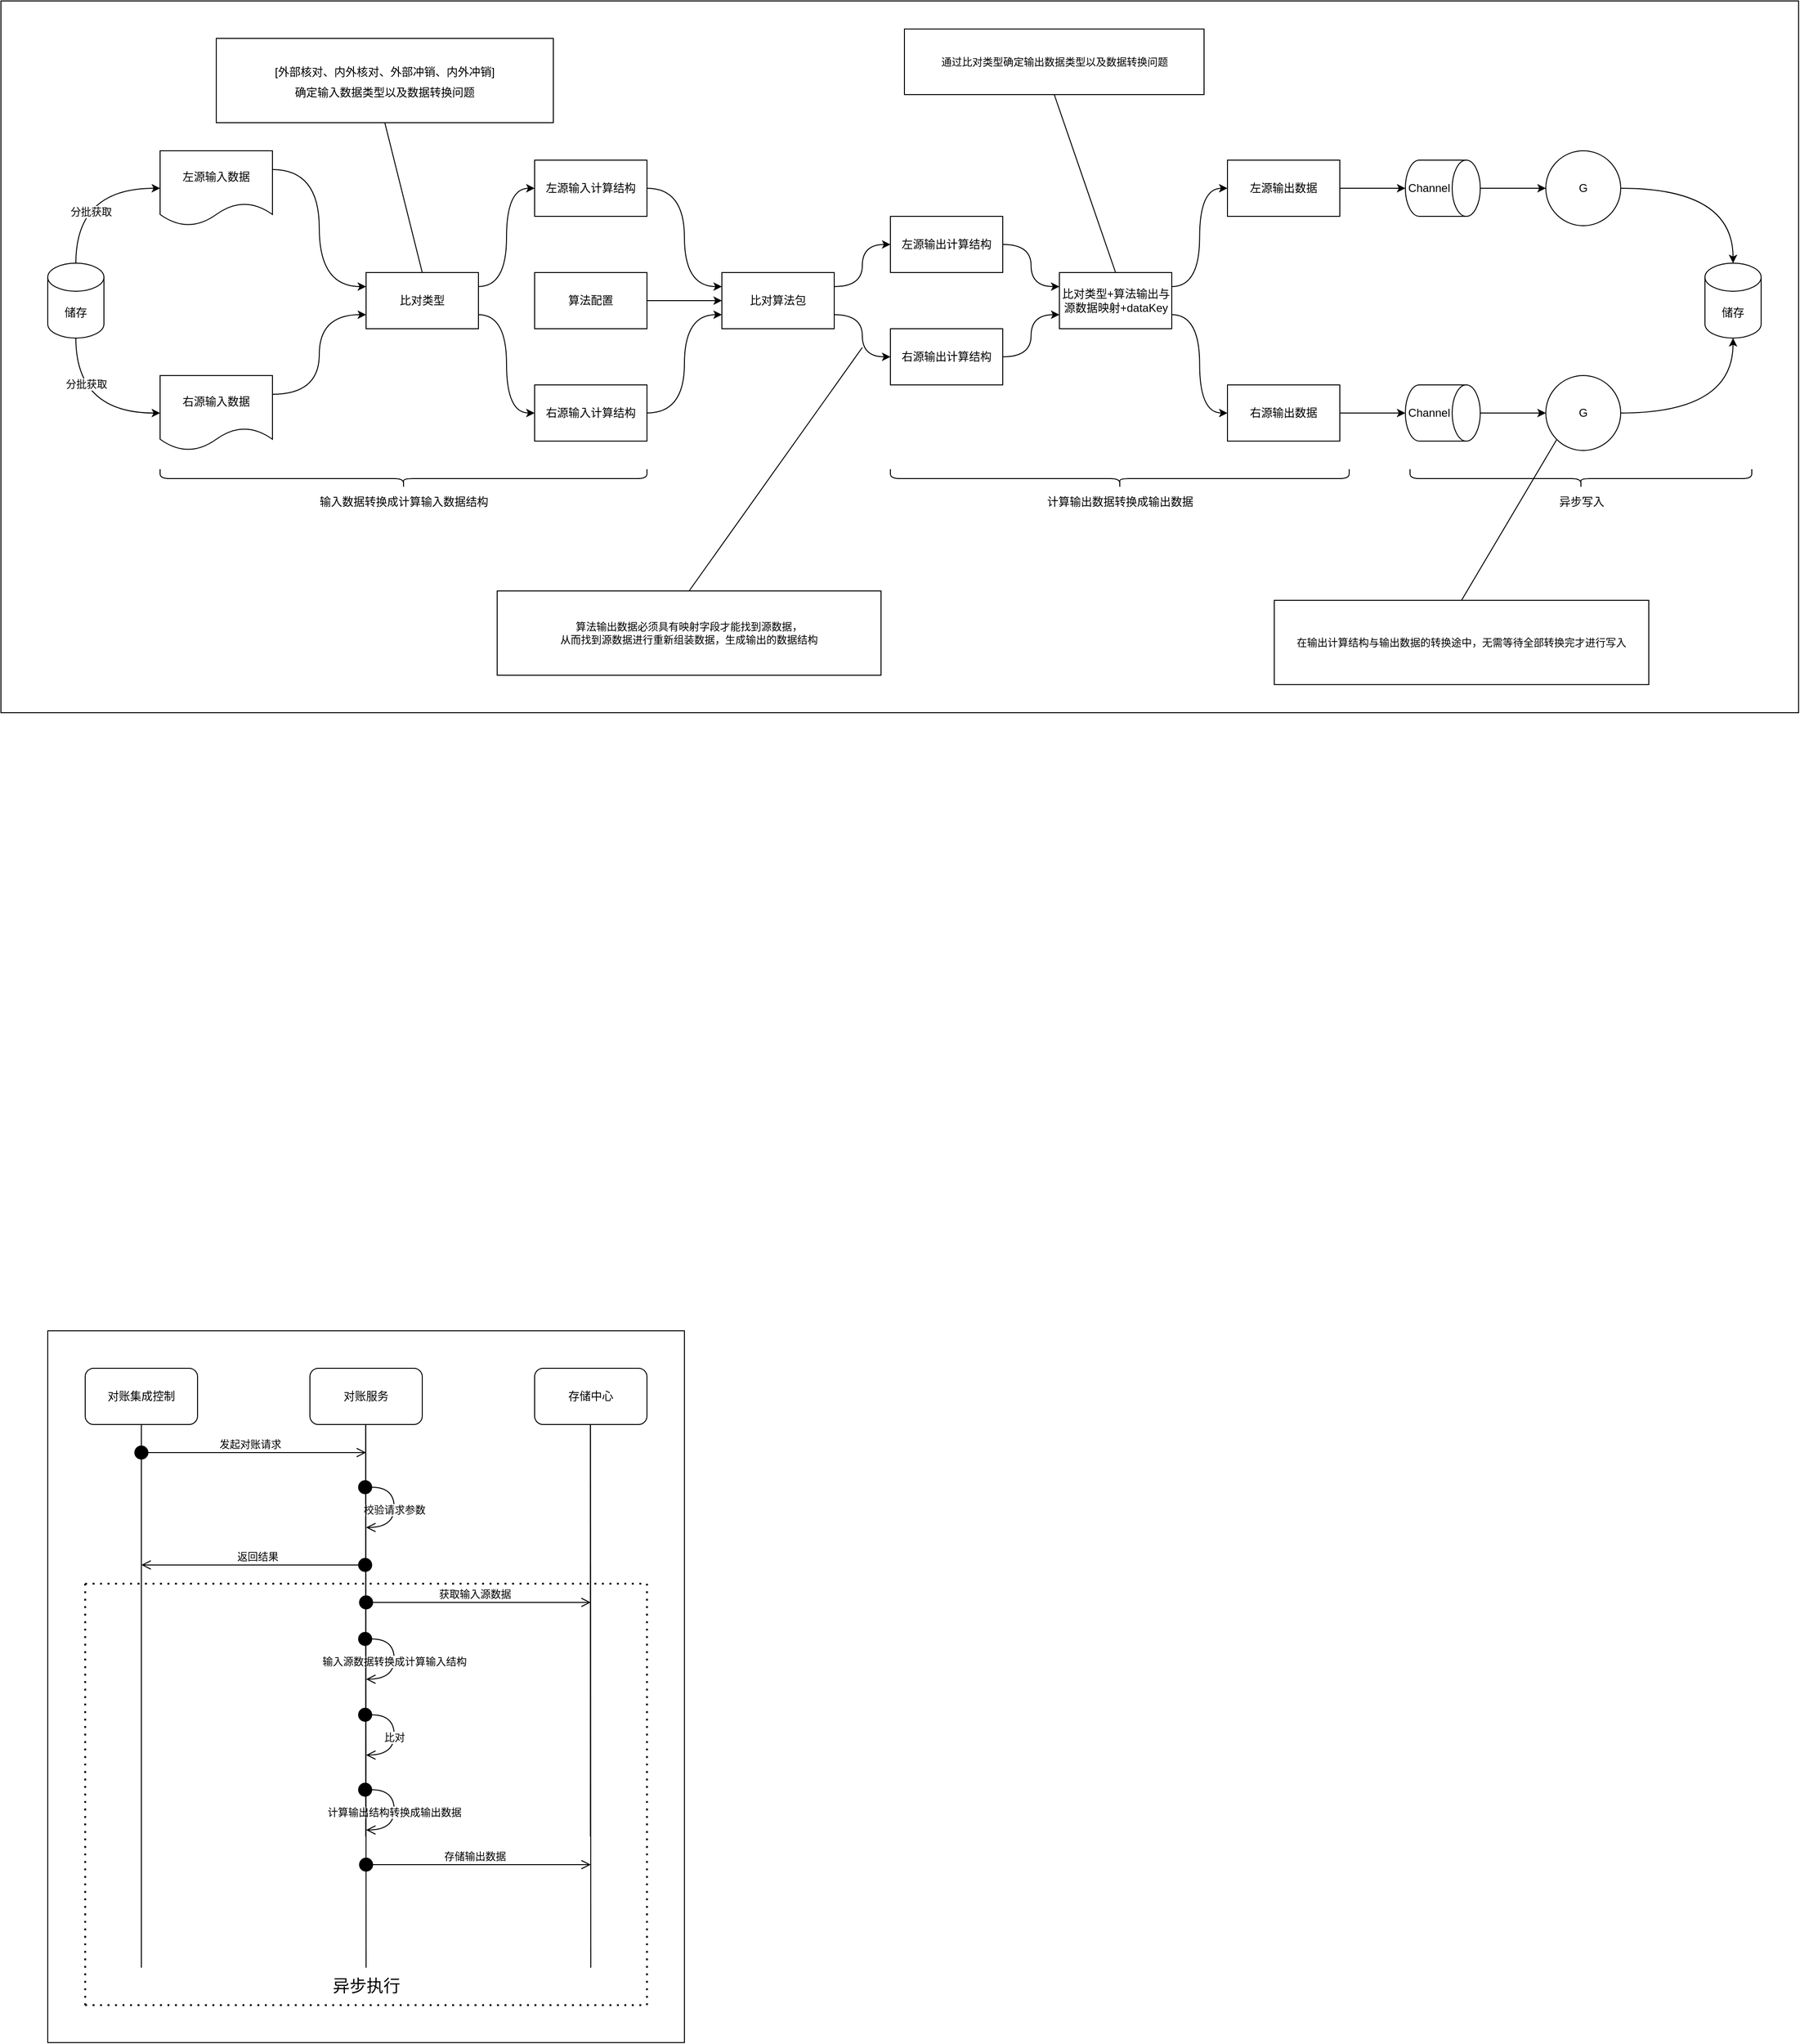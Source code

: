 <mxfile version="20.6.0" type="github">
  <diagram id="QZdrPpxZRQpyEvlnEPuX" name="第 1 页">
    <mxGraphModel dx="2975" dy="1069" grid="1" gridSize="10" guides="1" tooltips="1" connect="1" arrows="1" fold="1" page="1" pageScale="1" pageWidth="827" pageHeight="1169" math="0" shadow="0">
      <root>
        <mxCell id="0" />
        <mxCell id="1" parent="0" />
        <mxCell id="M-NSAudVDiKB4oBg6RZZ-84" value="" style="rounded=0;whiteSpace=wrap;html=1;fontSize=18;" vertex="1" parent="1">
          <mxGeometry x="40" y="1460" width="680" height="760" as="geometry" />
        </mxCell>
        <mxCell id="M-NSAudVDiKB4oBg6RZZ-49" value="" style="rounded=0;whiteSpace=wrap;html=1;" vertex="1" parent="1">
          <mxGeometry x="-10" y="40" width="1920" height="760" as="geometry" />
        </mxCell>
        <mxCell id="M-NSAudVDiKB4oBg6RZZ-6" style="edgeStyle=orthogonalEdgeStyle;curved=1;rounded=0;orthogonalLoop=1;jettySize=auto;html=1;exitX=0.5;exitY=0;exitDx=0;exitDy=0;exitPerimeter=0;entryX=0;entryY=0.5;entryDx=0;entryDy=0;" edge="1" parent="1" source="M-NSAudVDiKB4oBg6RZZ-1" target="M-NSAudVDiKB4oBg6RZZ-2">
          <mxGeometry relative="1" as="geometry" />
        </mxCell>
        <mxCell id="M-NSAudVDiKB4oBg6RZZ-8" value="分批获取" style="edgeLabel;html=1;align=center;verticalAlign=middle;resizable=0;points=[];" vertex="1" connectable="0" parent="M-NSAudVDiKB4oBg6RZZ-6">
          <mxGeometry x="-0.345" y="-16" relative="1" as="geometry">
            <mxPoint as="offset" />
          </mxGeometry>
        </mxCell>
        <mxCell id="M-NSAudVDiKB4oBg6RZZ-7" style="edgeStyle=orthogonalEdgeStyle;curved=1;rounded=0;orthogonalLoop=1;jettySize=auto;html=1;exitX=0.5;exitY=1;exitDx=0;exitDy=0;exitPerimeter=0;entryX=0;entryY=0.5;entryDx=0;entryDy=0;" edge="1" parent="1" source="M-NSAudVDiKB4oBg6RZZ-1" target="M-NSAudVDiKB4oBg6RZZ-3">
          <mxGeometry relative="1" as="geometry" />
        </mxCell>
        <mxCell id="M-NSAudVDiKB4oBg6RZZ-9" value="分批获取" style="edgeLabel;html=1;align=center;verticalAlign=middle;resizable=0;points=[];" vertex="1" connectable="0" parent="M-NSAudVDiKB4oBg6RZZ-7">
          <mxGeometry x="-0.423" y="11" relative="1" as="geometry">
            <mxPoint as="offset" />
          </mxGeometry>
        </mxCell>
        <mxCell id="M-NSAudVDiKB4oBg6RZZ-1" value="储存" style="shape=cylinder3;whiteSpace=wrap;html=1;boundedLbl=1;backgroundOutline=1;size=15;" vertex="1" parent="1">
          <mxGeometry x="40" y="320" width="60" height="80" as="geometry" />
        </mxCell>
        <mxCell id="M-NSAudVDiKB4oBg6RZZ-11" style="edgeStyle=orthogonalEdgeStyle;curved=1;rounded=0;orthogonalLoop=1;jettySize=auto;html=1;exitX=1;exitY=0.25;exitDx=0;exitDy=0;entryX=0;entryY=0.25;entryDx=0;entryDy=0;" edge="1" parent="1" source="M-NSAudVDiKB4oBg6RZZ-2" target="M-NSAudVDiKB4oBg6RZZ-10">
          <mxGeometry relative="1" as="geometry" />
        </mxCell>
        <mxCell id="M-NSAudVDiKB4oBg6RZZ-2" value="左源输入数据" style="shape=document;whiteSpace=wrap;html=1;boundedLbl=1;" vertex="1" parent="1">
          <mxGeometry x="160" y="200" width="120" height="80" as="geometry" />
        </mxCell>
        <mxCell id="M-NSAudVDiKB4oBg6RZZ-12" style="edgeStyle=orthogonalEdgeStyle;curved=1;rounded=0;orthogonalLoop=1;jettySize=auto;html=1;exitX=1;exitY=0.25;exitDx=0;exitDy=0;entryX=0;entryY=0.75;entryDx=0;entryDy=0;" edge="1" parent="1" source="M-NSAudVDiKB4oBg6RZZ-3" target="M-NSAudVDiKB4oBg6RZZ-10">
          <mxGeometry relative="1" as="geometry" />
        </mxCell>
        <mxCell id="M-NSAudVDiKB4oBg6RZZ-3" value="右源输入数据" style="shape=document;whiteSpace=wrap;html=1;boundedLbl=1;" vertex="1" parent="1">
          <mxGeometry x="160" y="440" width="120" height="80" as="geometry" />
        </mxCell>
        <mxCell id="M-NSAudVDiKB4oBg6RZZ-16" style="edgeStyle=orthogonalEdgeStyle;curved=1;rounded=0;orthogonalLoop=1;jettySize=auto;html=1;exitX=1;exitY=0.25;exitDx=0;exitDy=0;entryX=0;entryY=0.5;entryDx=0;entryDy=0;" edge="1" parent="1" source="M-NSAudVDiKB4oBg6RZZ-10" target="M-NSAudVDiKB4oBg6RZZ-13">
          <mxGeometry relative="1" as="geometry" />
        </mxCell>
        <mxCell id="M-NSAudVDiKB4oBg6RZZ-17" style="edgeStyle=orthogonalEdgeStyle;curved=1;rounded=0;orthogonalLoop=1;jettySize=auto;html=1;exitX=1;exitY=0.75;exitDx=0;exitDy=0;entryX=0;entryY=0.5;entryDx=0;entryDy=0;" edge="1" parent="1" source="M-NSAudVDiKB4oBg6RZZ-10" target="M-NSAudVDiKB4oBg6RZZ-15">
          <mxGeometry relative="1" as="geometry" />
        </mxCell>
        <mxCell id="M-NSAudVDiKB4oBg6RZZ-10" value="比对类型" style="rounded=0;whiteSpace=wrap;html=1;" vertex="1" parent="1">
          <mxGeometry x="380" y="330" width="120" height="60" as="geometry" />
        </mxCell>
        <mxCell id="M-NSAudVDiKB4oBg6RZZ-19" style="edgeStyle=orthogonalEdgeStyle;curved=1;rounded=0;orthogonalLoop=1;jettySize=auto;html=1;exitX=1;exitY=0.5;exitDx=0;exitDy=0;entryX=0;entryY=0.25;entryDx=0;entryDy=0;" edge="1" parent="1" source="M-NSAudVDiKB4oBg6RZZ-13" target="M-NSAudVDiKB4oBg6RZZ-18">
          <mxGeometry relative="1" as="geometry" />
        </mxCell>
        <mxCell id="M-NSAudVDiKB4oBg6RZZ-13" value="左源输入计算结构" style="rounded=0;whiteSpace=wrap;html=1;" vertex="1" parent="1">
          <mxGeometry x="560" y="210" width="120" height="60" as="geometry" />
        </mxCell>
        <mxCell id="M-NSAudVDiKB4oBg6RZZ-20" style="edgeStyle=orthogonalEdgeStyle;curved=1;rounded=0;orthogonalLoop=1;jettySize=auto;html=1;exitX=1;exitY=0.5;exitDx=0;exitDy=0;entryX=0;entryY=0.5;entryDx=0;entryDy=0;" edge="1" parent="1" source="M-NSAudVDiKB4oBg6RZZ-14" target="M-NSAudVDiKB4oBg6RZZ-18">
          <mxGeometry relative="1" as="geometry" />
        </mxCell>
        <mxCell id="M-NSAudVDiKB4oBg6RZZ-14" value="算法配置" style="rounded=0;whiteSpace=wrap;html=1;" vertex="1" parent="1">
          <mxGeometry x="560" y="330" width="120" height="60" as="geometry" />
        </mxCell>
        <mxCell id="M-NSAudVDiKB4oBg6RZZ-21" style="edgeStyle=orthogonalEdgeStyle;curved=1;rounded=0;orthogonalLoop=1;jettySize=auto;html=1;exitX=1;exitY=0.5;exitDx=0;exitDy=0;entryX=0;entryY=0.75;entryDx=0;entryDy=0;" edge="1" parent="1" source="M-NSAudVDiKB4oBg6RZZ-15" target="M-NSAudVDiKB4oBg6RZZ-18">
          <mxGeometry relative="1" as="geometry" />
        </mxCell>
        <mxCell id="M-NSAudVDiKB4oBg6RZZ-15" value="右源输入计算结构" style="rounded=0;whiteSpace=wrap;html=1;" vertex="1" parent="1">
          <mxGeometry x="560" y="450" width="120" height="60" as="geometry" />
        </mxCell>
        <mxCell id="M-NSAudVDiKB4oBg6RZZ-24" style="edgeStyle=orthogonalEdgeStyle;curved=1;rounded=0;orthogonalLoop=1;jettySize=auto;html=1;exitX=1;exitY=0.25;exitDx=0;exitDy=0;" edge="1" parent="1" source="M-NSAudVDiKB4oBg6RZZ-18" target="M-NSAudVDiKB4oBg6RZZ-22">
          <mxGeometry relative="1" as="geometry" />
        </mxCell>
        <mxCell id="M-NSAudVDiKB4oBg6RZZ-25" style="edgeStyle=orthogonalEdgeStyle;curved=1;rounded=0;orthogonalLoop=1;jettySize=auto;html=1;exitX=1;exitY=0.75;exitDx=0;exitDy=0;" edge="1" parent="1" source="M-NSAudVDiKB4oBg6RZZ-18" target="M-NSAudVDiKB4oBg6RZZ-23">
          <mxGeometry relative="1" as="geometry" />
        </mxCell>
        <mxCell id="M-NSAudVDiKB4oBg6RZZ-18" value="比对算法包" style="rounded=0;whiteSpace=wrap;html=1;" vertex="1" parent="1">
          <mxGeometry x="760" y="330" width="120" height="60" as="geometry" />
        </mxCell>
        <mxCell id="M-NSAudVDiKB4oBg6RZZ-27" style="edgeStyle=orthogonalEdgeStyle;curved=1;rounded=0;orthogonalLoop=1;jettySize=auto;html=1;exitX=1;exitY=0.5;exitDx=0;exitDy=0;entryX=0;entryY=0.25;entryDx=0;entryDy=0;" edge="1" parent="1" source="M-NSAudVDiKB4oBg6RZZ-22" target="M-NSAudVDiKB4oBg6RZZ-26">
          <mxGeometry relative="1" as="geometry" />
        </mxCell>
        <mxCell id="M-NSAudVDiKB4oBg6RZZ-22" value="左源输出计算结构" style="rounded=0;whiteSpace=wrap;html=1;" vertex="1" parent="1">
          <mxGeometry x="940" y="270" width="120" height="60" as="geometry" />
        </mxCell>
        <mxCell id="M-NSAudVDiKB4oBg6RZZ-28" style="edgeStyle=orthogonalEdgeStyle;curved=1;rounded=0;orthogonalLoop=1;jettySize=auto;html=1;exitX=1;exitY=0.5;exitDx=0;exitDy=0;entryX=0;entryY=0.75;entryDx=0;entryDy=0;" edge="1" parent="1" source="M-NSAudVDiKB4oBg6RZZ-23" target="M-NSAudVDiKB4oBg6RZZ-26">
          <mxGeometry relative="1" as="geometry" />
        </mxCell>
        <mxCell id="M-NSAudVDiKB4oBg6RZZ-23" value="右源输出计算结构" style="rounded=0;whiteSpace=wrap;html=1;" vertex="1" parent="1">
          <mxGeometry x="940" y="390" width="120" height="60" as="geometry" />
        </mxCell>
        <mxCell id="M-NSAudVDiKB4oBg6RZZ-31" style="edgeStyle=orthogonalEdgeStyle;curved=1;rounded=0;orthogonalLoop=1;jettySize=auto;html=1;exitX=1;exitY=0.25;exitDx=0;exitDy=0;entryX=0;entryY=0.5;entryDx=0;entryDy=0;" edge="1" parent="1" source="M-NSAudVDiKB4oBg6RZZ-26" target="M-NSAudVDiKB4oBg6RZZ-29">
          <mxGeometry relative="1" as="geometry" />
        </mxCell>
        <mxCell id="M-NSAudVDiKB4oBg6RZZ-32" style="edgeStyle=orthogonalEdgeStyle;curved=1;rounded=0;orthogonalLoop=1;jettySize=auto;html=1;exitX=1;exitY=0.75;exitDx=0;exitDy=0;entryX=0;entryY=0.5;entryDx=0;entryDy=0;" edge="1" parent="1" source="M-NSAudVDiKB4oBg6RZZ-26" target="M-NSAudVDiKB4oBg6RZZ-30">
          <mxGeometry relative="1" as="geometry" />
        </mxCell>
        <mxCell id="M-NSAudVDiKB4oBg6RZZ-26" value="比对类型+算法输出与源数据映射+dataKey" style="rounded=0;whiteSpace=wrap;html=1;" vertex="1" parent="1">
          <mxGeometry x="1120.5" y="330" width="120" height="60" as="geometry" />
        </mxCell>
        <mxCell id="M-NSAudVDiKB4oBg6RZZ-39" style="edgeStyle=orthogonalEdgeStyle;curved=1;rounded=0;orthogonalLoop=1;jettySize=auto;html=1;exitX=1;exitY=0.5;exitDx=0;exitDy=0;entryX=0.5;entryY=1;entryDx=0;entryDy=0;entryPerimeter=0;" edge="1" parent="1" source="M-NSAudVDiKB4oBg6RZZ-29" target="M-NSAudVDiKB4oBg6RZZ-33">
          <mxGeometry relative="1" as="geometry" />
        </mxCell>
        <mxCell id="M-NSAudVDiKB4oBg6RZZ-29" value="左源输出数据" style="rounded=0;whiteSpace=wrap;html=1;" vertex="1" parent="1">
          <mxGeometry x="1300" y="210" width="120" height="60" as="geometry" />
        </mxCell>
        <mxCell id="M-NSAudVDiKB4oBg6RZZ-40" style="edgeStyle=orthogonalEdgeStyle;curved=1;rounded=0;orthogonalLoop=1;jettySize=auto;html=1;exitX=1;exitY=0.5;exitDx=0;exitDy=0;entryX=0.5;entryY=1;entryDx=0;entryDy=0;entryPerimeter=0;" edge="1" parent="1" source="M-NSAudVDiKB4oBg6RZZ-30" target="M-NSAudVDiKB4oBg6RZZ-34">
          <mxGeometry relative="1" as="geometry" />
        </mxCell>
        <mxCell id="M-NSAudVDiKB4oBg6RZZ-30" value="右源输出数据" style="rounded=0;whiteSpace=wrap;html=1;" vertex="1" parent="1">
          <mxGeometry x="1300" y="450" width="120" height="60" as="geometry" />
        </mxCell>
        <mxCell id="M-NSAudVDiKB4oBg6RZZ-43" style="edgeStyle=orthogonalEdgeStyle;curved=1;rounded=0;orthogonalLoop=1;jettySize=auto;html=1;exitX=0.5;exitY=0;exitDx=0;exitDy=0;exitPerimeter=0;entryX=0;entryY=0.5;entryDx=0;entryDy=0;" edge="1" parent="1" source="M-NSAudVDiKB4oBg6RZZ-33" target="M-NSAudVDiKB4oBg6RZZ-41">
          <mxGeometry relative="1" as="geometry" />
        </mxCell>
        <mxCell id="M-NSAudVDiKB4oBg6RZZ-33" value="" style="shape=cylinder3;whiteSpace=wrap;html=1;boundedLbl=1;backgroundOutline=1;size=15;rotation=90;" vertex="1" parent="1">
          <mxGeometry x="1500" y="200" width="60" height="80" as="geometry" />
        </mxCell>
        <mxCell id="M-NSAudVDiKB4oBg6RZZ-44" style="edgeStyle=orthogonalEdgeStyle;curved=1;rounded=0;orthogonalLoop=1;jettySize=auto;html=1;exitX=0.5;exitY=0;exitDx=0;exitDy=0;exitPerimeter=0;entryX=0;entryY=0.5;entryDx=0;entryDy=0;" edge="1" parent="1" source="M-NSAudVDiKB4oBg6RZZ-34" target="M-NSAudVDiKB4oBg6RZZ-42">
          <mxGeometry relative="1" as="geometry" />
        </mxCell>
        <mxCell id="M-NSAudVDiKB4oBg6RZZ-34" value="" style="shape=cylinder3;whiteSpace=wrap;html=1;boundedLbl=1;backgroundOutline=1;size=15;rotation=90;" vertex="1" parent="1">
          <mxGeometry x="1500" y="440" width="60" height="80" as="geometry" />
        </mxCell>
        <mxCell id="M-NSAudVDiKB4oBg6RZZ-35" value="Channel" style="text;html=1;resizable=0;autosize=1;align=center;verticalAlign=middle;points=[];fillColor=none;strokeColor=none;rounded=0;" vertex="1" parent="1">
          <mxGeometry x="1480" y="225" width="70" height="30" as="geometry" />
        </mxCell>
        <mxCell id="M-NSAudVDiKB4oBg6RZZ-36" value="Channel" style="text;html=1;resizable=0;autosize=1;align=center;verticalAlign=middle;points=[];fillColor=none;strokeColor=none;rounded=0;" vertex="1" parent="1">
          <mxGeometry x="1480" y="465" width="70" height="30" as="geometry" />
        </mxCell>
        <mxCell id="M-NSAudVDiKB4oBg6RZZ-46" style="edgeStyle=orthogonalEdgeStyle;curved=1;rounded=0;orthogonalLoop=1;jettySize=auto;html=1;exitX=1;exitY=0.5;exitDx=0;exitDy=0;entryX=0.5;entryY=0;entryDx=0;entryDy=0;entryPerimeter=0;" edge="1" parent="1" source="M-NSAudVDiKB4oBg6RZZ-41" target="M-NSAudVDiKB4oBg6RZZ-45">
          <mxGeometry relative="1" as="geometry" />
        </mxCell>
        <mxCell id="M-NSAudVDiKB4oBg6RZZ-41" value="G" style="ellipse;whiteSpace=wrap;html=1;aspect=fixed;" vertex="1" parent="1">
          <mxGeometry x="1640" y="200" width="80" height="80" as="geometry" />
        </mxCell>
        <mxCell id="M-NSAudVDiKB4oBg6RZZ-47" style="edgeStyle=orthogonalEdgeStyle;curved=1;rounded=0;orthogonalLoop=1;jettySize=auto;html=1;exitX=1;exitY=0.5;exitDx=0;exitDy=0;entryX=0.5;entryY=1;entryDx=0;entryDy=0;entryPerimeter=0;" edge="1" parent="1" source="M-NSAudVDiKB4oBg6RZZ-42" target="M-NSAudVDiKB4oBg6RZZ-45">
          <mxGeometry relative="1" as="geometry" />
        </mxCell>
        <mxCell id="M-NSAudVDiKB4oBg6RZZ-42" value="G" style="ellipse;whiteSpace=wrap;html=1;aspect=fixed;" vertex="1" parent="1">
          <mxGeometry x="1640" y="440" width="80" height="80" as="geometry" />
        </mxCell>
        <mxCell id="M-NSAudVDiKB4oBg6RZZ-45" value="储存" style="shape=cylinder3;whiteSpace=wrap;html=1;boundedLbl=1;backgroundOutline=1;size=15;" vertex="1" parent="1">
          <mxGeometry x="1810" y="320" width="60" height="80" as="geometry" />
        </mxCell>
        <mxCell id="M-NSAudVDiKB4oBg6RZZ-52" value="对账集成控制" style="rounded=1;whiteSpace=wrap;html=1;" vertex="1" parent="1">
          <mxGeometry x="80" y="1500" width="120" height="60" as="geometry" />
        </mxCell>
        <mxCell id="M-NSAudVDiKB4oBg6RZZ-53" value="对账服务" style="rounded=1;whiteSpace=wrap;html=1;" vertex="1" parent="1">
          <mxGeometry x="320" y="1500" width="120" height="60" as="geometry" />
        </mxCell>
        <mxCell id="M-NSAudVDiKB4oBg6RZZ-54" value="存储中心" style="rounded=1;whiteSpace=wrap;html=1;" vertex="1" parent="1">
          <mxGeometry x="560" y="1500" width="120" height="60" as="geometry" />
        </mxCell>
        <mxCell id="M-NSAudVDiKB4oBg6RZZ-55" value="" style="shape=curlyBracket;whiteSpace=wrap;html=1;rounded=1;labelPosition=left;verticalLabelPosition=middle;align=right;verticalAlign=middle;rotation=-90;" vertex="1" parent="1">
          <mxGeometry x="410" y="290" width="20" height="520" as="geometry" />
        </mxCell>
        <mxCell id="M-NSAudVDiKB4oBg6RZZ-56" value="" style="shape=curlyBracket;whiteSpace=wrap;html=1;rounded=1;labelPosition=left;verticalLabelPosition=middle;align=right;verticalAlign=middle;rotation=-90;" vertex="1" parent="1">
          <mxGeometry x="1175" y="305" width="20" height="490" as="geometry" />
        </mxCell>
        <mxCell id="M-NSAudVDiKB4oBg6RZZ-57" value="" style="shape=curlyBracket;whiteSpace=wrap;html=1;rounded=1;labelPosition=left;verticalLabelPosition=middle;align=right;verticalAlign=middle;rotation=-90;" vertex="1" parent="1">
          <mxGeometry x="1667.5" y="367.5" width="20" height="365" as="geometry" />
        </mxCell>
        <mxCell id="M-NSAudVDiKB4oBg6RZZ-58" value="输入数据转换成计算输入数据结构" style="text;html=1;resizable=0;autosize=1;align=center;verticalAlign=middle;points=[];fillColor=none;strokeColor=none;rounded=0;" vertex="1" parent="1">
          <mxGeometry x="320" y="560" width="200" height="30" as="geometry" />
        </mxCell>
        <mxCell id="M-NSAudVDiKB4oBg6RZZ-59" value="计算输出数据转换成输出数据" style="text;html=1;resizable=0;autosize=1;align=center;verticalAlign=middle;points=[];fillColor=none;strokeColor=none;rounded=0;" vertex="1" parent="1">
          <mxGeometry x="1095" y="560" width="180" height="30" as="geometry" />
        </mxCell>
        <mxCell id="M-NSAudVDiKB4oBg6RZZ-60" value="异步写入" style="text;html=1;resizable=0;autosize=1;align=center;verticalAlign=middle;points=[];fillColor=none;strokeColor=none;rounded=0;" vertex="1" parent="1">
          <mxGeometry x="1642.5" y="560" width="70" height="30" as="geometry" />
        </mxCell>
        <mxCell id="M-NSAudVDiKB4oBg6RZZ-62" value="" style="endArrow=none;html=1;rounded=0;curved=1;entryX=0.5;entryY=1;entryDx=0;entryDy=0;" edge="1" parent="1" target="M-NSAudVDiKB4oBg6RZZ-52">
          <mxGeometry width="50" height="50" relative="1" as="geometry">
            <mxPoint x="140" y="2000" as="sourcePoint" />
            <mxPoint x="140" y="1560" as="targetPoint" />
          </mxGeometry>
        </mxCell>
        <mxCell id="M-NSAudVDiKB4oBg6RZZ-63" value="" style="endArrow=none;html=1;rounded=0;curved=1;entryX=0.5;entryY=1;entryDx=0;entryDy=0;" edge="1" parent="1">
          <mxGeometry width="50" height="50" relative="1" as="geometry">
            <mxPoint x="379.6" y="2000" as="sourcePoint" />
            <mxPoint x="379.6" y="1560" as="targetPoint" />
          </mxGeometry>
        </mxCell>
        <mxCell id="M-NSAudVDiKB4oBg6RZZ-64" value="" style="endArrow=none;html=1;rounded=0;curved=1;entryX=0.5;entryY=1;entryDx=0;entryDy=0;" edge="1" parent="1">
          <mxGeometry width="50" height="50" relative="1" as="geometry">
            <mxPoint x="619.6" y="2000" as="sourcePoint" />
            <mxPoint x="619.6" y="1560" as="targetPoint" />
          </mxGeometry>
        </mxCell>
        <mxCell id="M-NSAudVDiKB4oBg6RZZ-65" value="发起对账请求" style="html=1;verticalAlign=bottom;startArrow=circle;startFill=1;endArrow=open;startSize=6;endSize=8;rounded=0;curved=1;" edge="1" parent="1">
          <mxGeometry width="80" relative="1" as="geometry">
            <mxPoint x="132" y="1590" as="sourcePoint" />
            <mxPoint x="380" y="1590" as="targetPoint" />
          </mxGeometry>
        </mxCell>
        <mxCell id="M-NSAudVDiKB4oBg6RZZ-66" value="返回结果" style="html=1;verticalAlign=bottom;startArrow=circle;startFill=1;endArrow=open;startSize=6;endSize=8;rounded=0;curved=1;" edge="1" parent="1">
          <mxGeometry width="80" relative="1" as="geometry">
            <mxPoint x="387" y="1710" as="sourcePoint" />
            <mxPoint x="140" y="1710" as="targetPoint" />
          </mxGeometry>
        </mxCell>
        <mxCell id="M-NSAudVDiKB4oBg6RZZ-68" value="校验请求参数" style="html=1;verticalAlign=bottom;startArrow=circle;startFill=1;endArrow=open;startSize=6;endSize=8;rounded=0;curved=1;edgeStyle=orthogonalEdgeStyle;" edge="1" parent="1">
          <mxGeometry x="0.285" width="80" relative="1" as="geometry">
            <mxPoint x="371" y="1627" as="sourcePoint" />
            <mxPoint x="380" y="1670" as="targetPoint" />
            <Array as="points">
              <mxPoint x="410" y="1627" />
              <mxPoint x="410" y="1670" />
            </Array>
            <mxPoint as="offset" />
          </mxGeometry>
        </mxCell>
        <mxCell id="M-NSAudVDiKB4oBg6RZZ-69" value="获取输入源数据" style="html=1;verticalAlign=bottom;startArrow=circle;startFill=1;endArrow=open;startSize=6;endSize=8;rounded=0;curved=1;" edge="1" parent="1">
          <mxGeometry width="80" relative="1" as="geometry">
            <mxPoint x="372" y="1750" as="sourcePoint" />
            <mxPoint x="620" y="1750" as="targetPoint" />
          </mxGeometry>
        </mxCell>
        <mxCell id="M-NSAudVDiKB4oBg6RZZ-70" value="输入源数据转换成计算输入结构" style="html=1;verticalAlign=bottom;startArrow=circle;startFill=1;endArrow=open;startSize=6;endSize=8;rounded=0;curved=1;edgeStyle=orthogonalEdgeStyle;" edge="1" parent="1">
          <mxGeometry x="0.285" width="80" relative="1" as="geometry">
            <mxPoint x="371" y="1789" as="sourcePoint" />
            <mxPoint x="380" y="1832" as="targetPoint" />
            <Array as="points">
              <mxPoint x="410" y="1789" />
              <mxPoint x="410" y="1832" />
            </Array>
            <mxPoint as="offset" />
          </mxGeometry>
        </mxCell>
        <mxCell id="M-NSAudVDiKB4oBg6RZZ-72" value="比对" style="html=1;verticalAlign=bottom;startArrow=circle;startFill=1;endArrow=open;startSize=6;endSize=8;rounded=0;curved=1;edgeStyle=orthogonalEdgeStyle;" edge="1" parent="1">
          <mxGeometry x="0.285" width="80" relative="1" as="geometry">
            <mxPoint x="371" y="1870" as="sourcePoint" />
            <mxPoint x="380" y="1913" as="targetPoint" />
            <Array as="points">
              <mxPoint x="410" y="1870" />
              <mxPoint x="410" y="1913" />
            </Array>
            <mxPoint as="offset" />
          </mxGeometry>
        </mxCell>
        <mxCell id="M-NSAudVDiKB4oBg6RZZ-73" value="计算输出结构转换成输出数据" style="html=1;verticalAlign=bottom;startArrow=circle;startFill=1;endArrow=open;startSize=6;endSize=8;rounded=0;curved=1;edgeStyle=orthogonalEdgeStyle;" edge="1" parent="1">
          <mxGeometry x="0.285" width="80" relative="1" as="geometry">
            <mxPoint x="371" y="1950" as="sourcePoint" />
            <mxPoint x="380" y="1993" as="targetPoint" />
            <Array as="points">
              <mxPoint x="410" y="1950" />
              <mxPoint x="410" y="1993" />
            </Array>
            <mxPoint as="offset" />
          </mxGeometry>
        </mxCell>
        <mxCell id="M-NSAudVDiKB4oBg6RZZ-74" value="" style="endArrow=none;html=1;rounded=0;curved=1;entryX=0.5;entryY=1;entryDx=0;entryDy=0;" edge="1" parent="1" target="M-NSAudVDiKB4oBg6RZZ-52">
          <mxGeometry width="50" height="50" relative="1" as="geometry">
            <mxPoint x="140" y="2140" as="sourcePoint" />
            <mxPoint x="140" y="1560" as="targetPoint" />
          </mxGeometry>
        </mxCell>
        <mxCell id="M-NSAudVDiKB4oBg6RZZ-75" value="" style="endArrow=none;html=1;rounded=0;curved=1;entryX=0.5;entryY=1;entryDx=0;entryDy=0;" edge="1" parent="1">
          <mxGeometry width="50" height="50" relative="1" as="geometry">
            <mxPoint x="380" y="2140" as="sourcePoint" />
            <mxPoint x="379.6" y="1560" as="targetPoint" />
          </mxGeometry>
        </mxCell>
        <mxCell id="M-NSAudVDiKB4oBg6RZZ-76" value="" style="endArrow=none;html=1;rounded=0;curved=1;entryX=0.5;entryY=1;entryDx=0;entryDy=0;" edge="1" parent="1">
          <mxGeometry width="50" height="50" relative="1" as="geometry">
            <mxPoint x="620" y="2140" as="sourcePoint" />
            <mxPoint x="619.6" y="1560" as="targetPoint" />
          </mxGeometry>
        </mxCell>
        <mxCell id="M-NSAudVDiKB4oBg6RZZ-77" value="存储输出数据" style="html=1;verticalAlign=bottom;startArrow=circle;startFill=1;endArrow=open;startSize=6;endSize=8;rounded=0;curved=1;" edge="1" parent="1">
          <mxGeometry width="80" relative="1" as="geometry">
            <mxPoint x="372" y="2030" as="sourcePoint" />
            <mxPoint x="620" y="2030" as="targetPoint" />
          </mxGeometry>
        </mxCell>
        <mxCell id="M-NSAudVDiKB4oBg6RZZ-79" value="" style="endArrow=none;dashed=1;html=1;dashPattern=1 3;strokeWidth=2;rounded=0;curved=1;" edge="1" parent="1">
          <mxGeometry width="50" height="50" relative="1" as="geometry">
            <mxPoint x="80" y="1730" as="sourcePoint" />
            <mxPoint x="680" y="1730" as="targetPoint" />
          </mxGeometry>
        </mxCell>
        <mxCell id="M-NSAudVDiKB4oBg6RZZ-80" value="" style="endArrow=none;dashed=1;html=1;dashPattern=1 3;strokeWidth=2;rounded=0;curved=1;" edge="1" parent="1">
          <mxGeometry width="50" height="50" relative="1" as="geometry">
            <mxPoint x="80" y="2180" as="sourcePoint" />
            <mxPoint x="80" y="1730" as="targetPoint" />
          </mxGeometry>
        </mxCell>
        <mxCell id="M-NSAudVDiKB4oBg6RZZ-81" value="" style="endArrow=none;dashed=1;html=1;dashPattern=1 3;strokeWidth=2;rounded=0;curved=1;" edge="1" parent="1">
          <mxGeometry width="50" height="50" relative="1" as="geometry">
            <mxPoint x="80" y="2180" as="sourcePoint" />
            <mxPoint x="680" y="2180" as="targetPoint" />
          </mxGeometry>
        </mxCell>
        <mxCell id="M-NSAudVDiKB4oBg6RZZ-82" value="" style="endArrow=none;dashed=1;html=1;dashPattern=1 3;strokeWidth=2;rounded=0;curved=1;" edge="1" parent="1">
          <mxGeometry width="50" height="50" relative="1" as="geometry">
            <mxPoint x="680" y="2180" as="sourcePoint" />
            <mxPoint x="680" y="1730" as="targetPoint" />
          </mxGeometry>
        </mxCell>
        <mxCell id="M-NSAudVDiKB4oBg6RZZ-83" value="&lt;font style=&quot;font-size: 18px;&quot;&gt;异步执行&lt;/font&gt;" style="text;html=1;resizable=0;autosize=1;align=center;verticalAlign=middle;points=[];fillColor=none;strokeColor=none;rounded=0;" vertex="1" parent="1">
          <mxGeometry x="330" y="2140" width="100" height="40" as="geometry" />
        </mxCell>
        <mxCell id="M-NSAudVDiKB4oBg6RZZ-86" value="&lt;font style=&quot;font-size: 12px;&quot;&gt;[外部核对、内外核对、外部冲销、内外冲销]&lt;br&gt;确定输入数据类型以及数据转换问题&lt;/font&gt;" style="rounded=0;whiteSpace=wrap;html=1;fontSize=18;" vertex="1" parent="1">
          <mxGeometry x="220" y="80" width="360" height="90" as="geometry" />
        </mxCell>
        <mxCell id="M-NSAudVDiKB4oBg6RZZ-91" value="" style="rounded=0;whiteSpace=wrap;html=1;fontSize=11;" vertex="1" parent="1">
          <mxGeometry x="955" y="70" width="320" height="70" as="geometry" />
        </mxCell>
        <mxCell id="M-NSAudVDiKB4oBg6RZZ-90" value="通过比对类型确定输出数据类型以及数据转换问题" style="text;html=1;resizable=0;autosize=1;align=center;verticalAlign=middle;points=[];fillColor=none;strokeColor=none;rounded=0;fontSize=11;" vertex="1" parent="1">
          <mxGeometry x="970" y="90" width="290" height="30" as="geometry" />
        </mxCell>
        <mxCell id="M-NSAudVDiKB4oBg6RZZ-97" value="&lt;span style=&quot;&quot;&gt;算法输出数据必须具有映射字段才能找到源数据，&lt;/span&gt;&lt;br style=&quot;&quot;&gt;&lt;span style=&quot;&quot;&gt;从而找到源数据进行重新组装数据，生成输出的数据结构&lt;/span&gt;" style="rounded=0;whiteSpace=wrap;html=1;fontSize=11;" vertex="1" parent="1">
          <mxGeometry x="520" y="670" width="410" height="90" as="geometry" />
        </mxCell>
        <mxCell id="M-NSAudVDiKB4oBg6RZZ-98" value="" style="endArrow=none;html=1;rounded=0;fontSize=12;curved=1;exitX=0.5;exitY=0;exitDx=0;exitDy=0;" edge="1" parent="1" source="M-NSAudVDiKB4oBg6RZZ-97">
          <mxGeometry width="50" height="50" relative="1" as="geometry">
            <mxPoint x="860" y="490" as="sourcePoint" />
            <mxPoint x="910" y="410" as="targetPoint" />
          </mxGeometry>
        </mxCell>
        <mxCell id="M-NSAudVDiKB4oBg6RZZ-99" value="" style="endArrow=none;html=1;rounded=0;fontSize=12;curved=1;exitX=0.5;exitY=0;exitDx=0;exitDy=0;entryX=0.5;entryY=1;entryDx=0;entryDy=0;" edge="1" parent="1" source="M-NSAudVDiKB4oBg6RZZ-26" target="M-NSAudVDiKB4oBg6RZZ-91">
          <mxGeometry width="50" height="50" relative="1" as="geometry">
            <mxPoint x="1140" y="270" as="sourcePoint" />
            <mxPoint x="1190" y="220" as="targetPoint" />
          </mxGeometry>
        </mxCell>
        <mxCell id="M-NSAudVDiKB4oBg6RZZ-100" value="&lt;span style=&quot;font-size: 11px;&quot;&gt;在输出计算结构与输出数据的转换途中，无需等待全部转换完才进行写入&lt;/span&gt;" style="rounded=0;whiteSpace=wrap;html=1;fontSize=12;" vertex="1" parent="1">
          <mxGeometry x="1350" y="680" width="400" height="90" as="geometry" />
        </mxCell>
        <mxCell id="M-NSAudVDiKB4oBg6RZZ-101" value="" style="endArrow=none;html=1;rounded=0;fontSize=12;curved=1;entryX=0;entryY=1;entryDx=0;entryDy=0;exitX=0.5;exitY=0;exitDx=0;exitDy=0;" edge="1" parent="1" source="M-NSAudVDiKB4oBg6RZZ-100" target="M-NSAudVDiKB4oBg6RZZ-42">
          <mxGeometry width="50" height="50" relative="1" as="geometry">
            <mxPoint x="1580" y="630" as="sourcePoint" />
            <mxPoint x="1630" y="580" as="targetPoint" />
          </mxGeometry>
        </mxCell>
        <mxCell id="M-NSAudVDiKB4oBg6RZZ-102" value="" style="endArrow=none;html=1;rounded=0;fontSize=12;curved=1;entryX=0.5;entryY=1;entryDx=0;entryDy=0;exitX=0.5;exitY=0;exitDx=0;exitDy=0;" edge="1" parent="1" source="M-NSAudVDiKB4oBg6RZZ-10" target="M-NSAudVDiKB4oBg6RZZ-86">
          <mxGeometry width="50" height="50" relative="1" as="geometry">
            <mxPoint x="350" y="250" as="sourcePoint" />
            <mxPoint x="400" y="200" as="targetPoint" />
          </mxGeometry>
        </mxCell>
      </root>
    </mxGraphModel>
  </diagram>
</mxfile>
